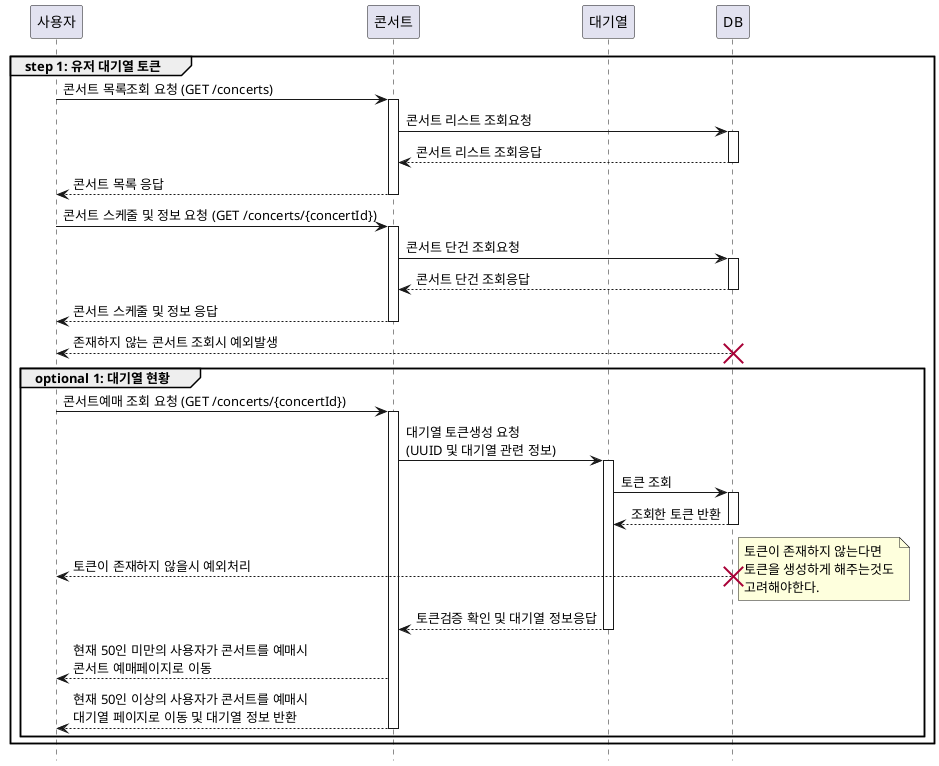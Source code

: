 @startuml

hide footbox

participant "사용자" as 사용자
participant "콘서트" as 콘서트
participant "대기열" as 대기열
participant "DB" as DB

group step 1: 유저 대기열 토큰

    '콘서트 목록 조회
    사용자 -> 콘서트 : 콘서트 목록조회 요청 (GET /concerts)
    activate 콘서트
    콘서트 -> DB : 콘서트 리스트 조회요청
    activate DB
    DB --> 콘서트 : 콘서트 리스트 조회응답
    deactivate DB
    콘서트 --> 사용자 : 콘서트 목록 응답
    deactivate 콘서트

    '콘서트 단일 조회
    사용자 -> 콘서트 : 콘서트 스케줄 및 정보 요청 (GET /concerts/{concertId})
    activate 콘서트
    콘서트 -> DB : 콘서트 단건 조회요청
    activate DB
    DB --> 콘서트 : 콘서트 단건 조회응답
    deactivate DB
    콘서트 --> 사용자 : 콘서트 스케줄 및 정보 응답
    deactivate 콘서트
    DB --> 사용자 : 존재하지 않는 콘서트 조회시 예외발생
    destroy DB

    '대기열 조회
    group optional 1: 대기열 현황

    사용자 -> 콘서트 : 콘서트예매 조회 요청 (GET /concerts/{concertId})
    activate 콘서트
    콘서트 -> 대기열 : 대기열 토큰생성 요청 \n(UUID 및 대기열 관련 정보)
    activate 대기열
    대기열 -> DB : 토큰 조회
    activate DB
    DB --> 대기열 : 조회한 토큰 반환
    deactivate DB

    DB --> 사용자 : 토큰이 존재하지 않을시 예외처리
    destroy DB
    note right
        토큰이 존재하지 않는다면
        토큰을 생성하게 해주는것도
        고려해야한다.
    end note

    대기열 --> 콘서트 : 토큰검증 확인 및 대기열 정보응답
    deactivate 대기열
    콘서트 --> 사용자 : 현재 50인 미만의 사용자가 콘서트를 예매시 \n콘서트 예매페이지로 이동

    콘서트 --> 사용자 : 현재 50인 이상의 사용자가 콘서트를 예매시 \n대기열 페이지로 이동 및 대기열 정보 반환
    deactivate 콘서트
    end
end

@enduml